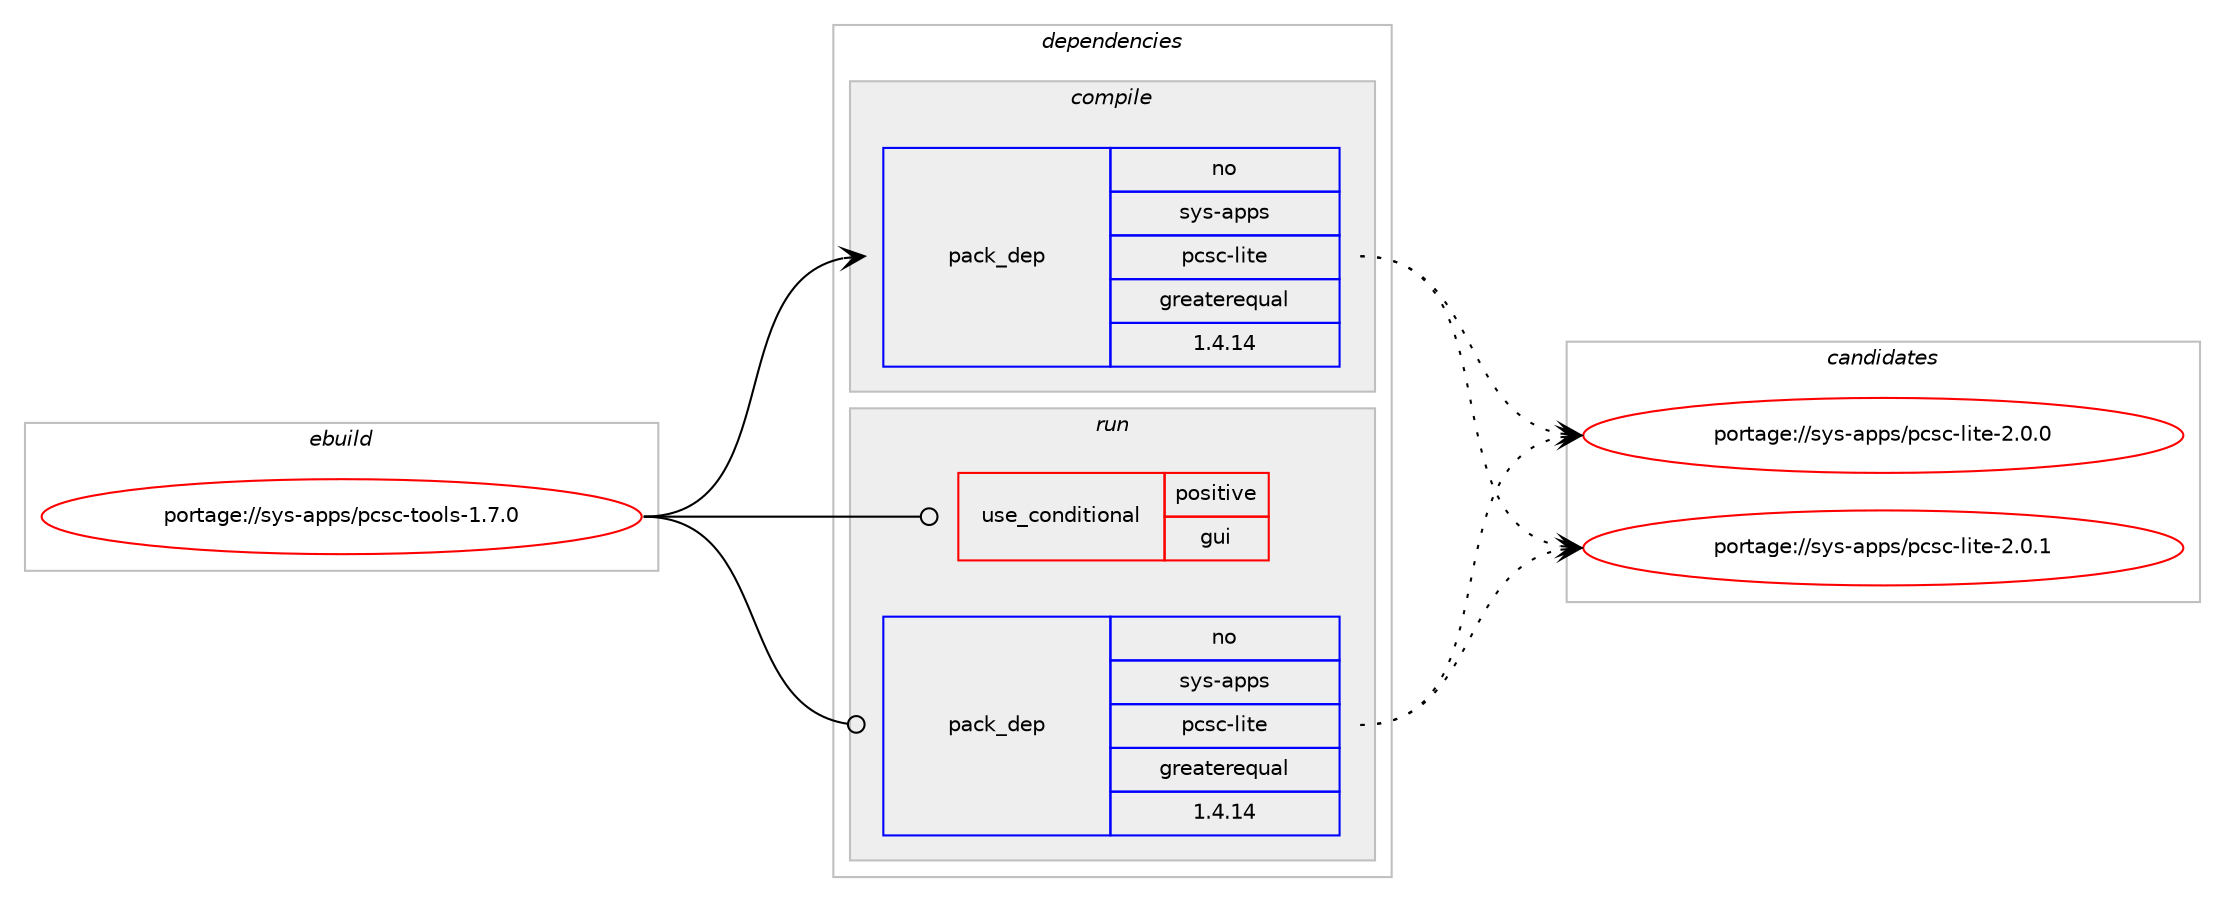digraph prolog {

# *************
# Graph options
# *************

newrank=true;
concentrate=true;
compound=true;
graph [rankdir=LR,fontname=Helvetica,fontsize=10,ranksep=1.5];#, ranksep=2.5, nodesep=0.2];
edge  [arrowhead=vee];
node  [fontname=Helvetica,fontsize=10];

# **********
# The ebuild
# **********

subgraph cluster_leftcol {
color=gray;
rank=same;
label=<<i>ebuild</i>>;
id [label="portage://sys-apps/pcsc-tools-1.7.0", color=red, width=4, href="../sys-apps/pcsc-tools-1.7.0.svg"];
}

# ****************
# The dependencies
# ****************

subgraph cluster_midcol {
color=gray;
label=<<i>dependencies</i>>;
subgraph cluster_compile {
fillcolor="#eeeeee";
style=filled;
label=<<i>compile</i>>;
subgraph pack1882 {
dependency7210 [label=<<TABLE BORDER="0" CELLBORDER="1" CELLSPACING="0" CELLPADDING="4" WIDTH="220"><TR><TD ROWSPAN="6" CELLPADDING="30">pack_dep</TD></TR><TR><TD WIDTH="110">no</TD></TR><TR><TD>sys-apps</TD></TR><TR><TD>pcsc-lite</TD></TR><TR><TD>greaterequal</TD></TR><TR><TD>1.4.14</TD></TR></TABLE>>, shape=none, color=blue];
}
id:e -> dependency7210:w [weight=20,style="solid",arrowhead="vee"];
}
subgraph cluster_compileandrun {
fillcolor="#eeeeee";
style=filled;
label=<<i>compile and run</i>>;
}
subgraph cluster_run {
fillcolor="#eeeeee";
style=filled;
label=<<i>run</i>>;
subgraph cond5263 {
dependency7211 [label=<<TABLE BORDER="0" CELLBORDER="1" CELLSPACING="0" CELLPADDING="4"><TR><TD ROWSPAN="3" CELLPADDING="10">use_conditional</TD></TR><TR><TD>positive</TD></TR><TR><TD>gui</TD></TR></TABLE>>, shape=none, color=red];
# *** BEGIN UNKNOWN DEPENDENCY TYPE (TODO) ***
# dependency7211 -> package_dependency(portage://sys-apps/pcsc-tools-1.7.0,run,no,dev-perl,Gtk3,none,[,,],[],[])
# *** END UNKNOWN DEPENDENCY TYPE (TODO) ***

}
id:e -> dependency7211:w [weight=20,style="solid",arrowhead="odot"];
# *** BEGIN UNKNOWN DEPENDENCY TYPE (TODO) ***
# id -> package_dependency(portage://sys-apps/pcsc-tools-1.7.0,run,no,dev-perl,pcsc-perl,none,[,,],[],[])
# *** END UNKNOWN DEPENDENCY TYPE (TODO) ***

subgraph pack1883 {
dependency7212 [label=<<TABLE BORDER="0" CELLBORDER="1" CELLSPACING="0" CELLPADDING="4" WIDTH="220"><TR><TD ROWSPAN="6" CELLPADDING="30">pack_dep</TD></TR><TR><TD WIDTH="110">no</TD></TR><TR><TD>sys-apps</TD></TR><TR><TD>pcsc-lite</TD></TR><TR><TD>greaterequal</TD></TR><TR><TD>1.4.14</TD></TR></TABLE>>, shape=none, color=blue];
}
id:e -> dependency7212:w [weight=20,style="solid",arrowhead="odot"];
}
}

# **************
# The candidates
# **************

subgraph cluster_choices {
rank=same;
color=gray;
label=<<i>candidates</i>>;

subgraph choice1882 {
color=black;
nodesep=1;
choice115121115459711211211547112991159945108105116101455046484648 [label="portage://sys-apps/pcsc-lite-2.0.0", color=red, width=4,href="../sys-apps/pcsc-lite-2.0.0.svg"];
choice115121115459711211211547112991159945108105116101455046484649 [label="portage://sys-apps/pcsc-lite-2.0.1", color=red, width=4,href="../sys-apps/pcsc-lite-2.0.1.svg"];
dependency7210:e -> choice115121115459711211211547112991159945108105116101455046484648:w [style=dotted,weight="100"];
dependency7210:e -> choice115121115459711211211547112991159945108105116101455046484649:w [style=dotted,weight="100"];
}
subgraph choice1883 {
color=black;
nodesep=1;
choice115121115459711211211547112991159945108105116101455046484648 [label="portage://sys-apps/pcsc-lite-2.0.0", color=red, width=4,href="../sys-apps/pcsc-lite-2.0.0.svg"];
choice115121115459711211211547112991159945108105116101455046484649 [label="portage://sys-apps/pcsc-lite-2.0.1", color=red, width=4,href="../sys-apps/pcsc-lite-2.0.1.svg"];
dependency7212:e -> choice115121115459711211211547112991159945108105116101455046484648:w [style=dotted,weight="100"];
dependency7212:e -> choice115121115459711211211547112991159945108105116101455046484649:w [style=dotted,weight="100"];
}
}

}
